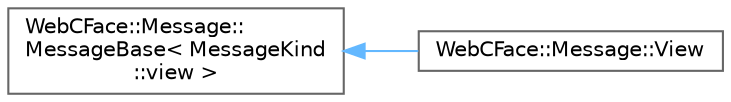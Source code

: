 digraph "Graphical Class Hierarchy"
{
 // LATEX_PDF_SIZE
  bgcolor="transparent";
  edge [fontname=Helvetica,fontsize=10,labelfontname=Helvetica,labelfontsize=10];
  node [fontname=Helvetica,fontsize=10,shape=box,height=0.2,width=0.4];
  rankdir="LR";
  Node0 [id="Node000000",label="WebCFace::Message::\lMessageBase\< MessageKind\l::view \>",height=0.2,width=0.4,color="grey40", fillcolor="white", style="filled",URL="$structWebCFace_1_1Message_1_1MessageBase.html",tooltip=" "];
  Node0 -> Node1 [id="edge47_Node000000_Node000001",dir="back",color="steelblue1",style="solid",tooltip=" "];
  Node1 [id="Node000001",label="WebCFace::Message::View",height=0.2,width=0.4,color="grey40", fillcolor="white", style="filled",URL="$structWebCFace_1_1Message_1_1View.html",tooltip=" "];
}
